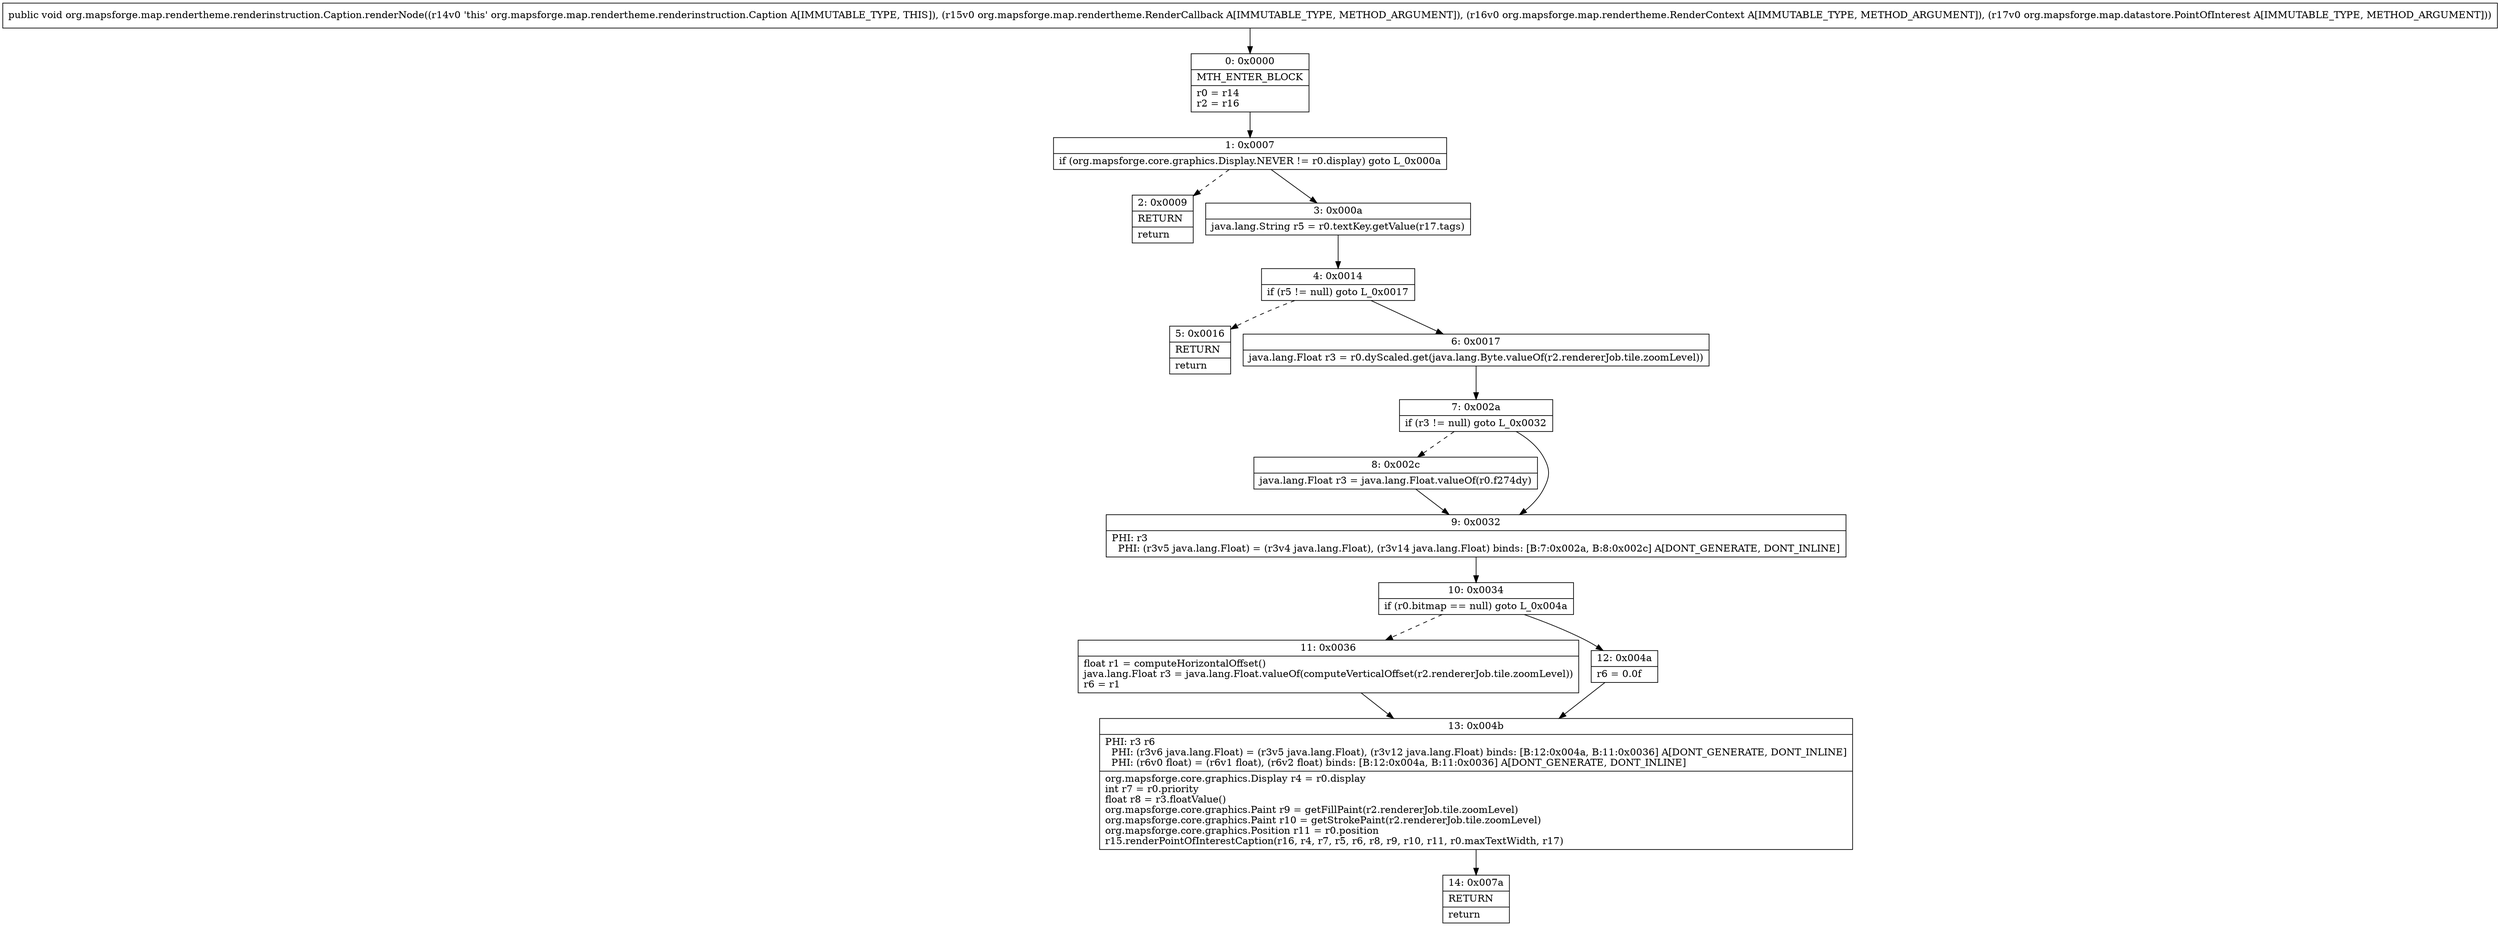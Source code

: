 digraph "CFG fororg.mapsforge.map.rendertheme.renderinstruction.Caption.renderNode(Lorg\/mapsforge\/map\/rendertheme\/RenderCallback;Lorg\/mapsforge\/map\/rendertheme\/RenderContext;Lorg\/mapsforge\/map\/datastore\/PointOfInterest;)V" {
Node_0 [shape=record,label="{0\:\ 0x0000|MTH_ENTER_BLOCK\l|r0 = r14\lr2 = r16\l}"];
Node_1 [shape=record,label="{1\:\ 0x0007|if (org.mapsforge.core.graphics.Display.NEVER != r0.display) goto L_0x000a\l}"];
Node_2 [shape=record,label="{2\:\ 0x0009|RETURN\l|return\l}"];
Node_3 [shape=record,label="{3\:\ 0x000a|java.lang.String r5 = r0.textKey.getValue(r17.tags)\l}"];
Node_4 [shape=record,label="{4\:\ 0x0014|if (r5 != null) goto L_0x0017\l}"];
Node_5 [shape=record,label="{5\:\ 0x0016|RETURN\l|return\l}"];
Node_6 [shape=record,label="{6\:\ 0x0017|java.lang.Float r3 = r0.dyScaled.get(java.lang.Byte.valueOf(r2.rendererJob.tile.zoomLevel))\l}"];
Node_7 [shape=record,label="{7\:\ 0x002a|if (r3 != null) goto L_0x0032\l}"];
Node_8 [shape=record,label="{8\:\ 0x002c|java.lang.Float r3 = java.lang.Float.valueOf(r0.f274dy)\l}"];
Node_9 [shape=record,label="{9\:\ 0x0032|PHI: r3 \l  PHI: (r3v5 java.lang.Float) = (r3v4 java.lang.Float), (r3v14 java.lang.Float) binds: [B:7:0x002a, B:8:0x002c] A[DONT_GENERATE, DONT_INLINE]\l}"];
Node_10 [shape=record,label="{10\:\ 0x0034|if (r0.bitmap == null) goto L_0x004a\l}"];
Node_11 [shape=record,label="{11\:\ 0x0036|float r1 = computeHorizontalOffset()\ljava.lang.Float r3 = java.lang.Float.valueOf(computeVerticalOffset(r2.rendererJob.tile.zoomLevel))\lr6 = r1\l}"];
Node_12 [shape=record,label="{12\:\ 0x004a|r6 = 0.0f\l}"];
Node_13 [shape=record,label="{13\:\ 0x004b|PHI: r3 r6 \l  PHI: (r3v6 java.lang.Float) = (r3v5 java.lang.Float), (r3v12 java.lang.Float) binds: [B:12:0x004a, B:11:0x0036] A[DONT_GENERATE, DONT_INLINE]\l  PHI: (r6v0 float) = (r6v1 float), (r6v2 float) binds: [B:12:0x004a, B:11:0x0036] A[DONT_GENERATE, DONT_INLINE]\l|org.mapsforge.core.graphics.Display r4 = r0.display\lint r7 = r0.priority\lfloat r8 = r3.floatValue()\lorg.mapsforge.core.graphics.Paint r9 = getFillPaint(r2.rendererJob.tile.zoomLevel)\lorg.mapsforge.core.graphics.Paint r10 = getStrokePaint(r2.rendererJob.tile.zoomLevel)\lorg.mapsforge.core.graphics.Position r11 = r0.position\lr15.renderPointOfInterestCaption(r16, r4, r7, r5, r6, r8, r9, r10, r11, r0.maxTextWidth, r17)\l}"];
Node_14 [shape=record,label="{14\:\ 0x007a|RETURN\l|return\l}"];
MethodNode[shape=record,label="{public void org.mapsforge.map.rendertheme.renderinstruction.Caption.renderNode((r14v0 'this' org.mapsforge.map.rendertheme.renderinstruction.Caption A[IMMUTABLE_TYPE, THIS]), (r15v0 org.mapsforge.map.rendertheme.RenderCallback A[IMMUTABLE_TYPE, METHOD_ARGUMENT]), (r16v0 org.mapsforge.map.rendertheme.RenderContext A[IMMUTABLE_TYPE, METHOD_ARGUMENT]), (r17v0 org.mapsforge.map.datastore.PointOfInterest A[IMMUTABLE_TYPE, METHOD_ARGUMENT])) }"];
MethodNode -> Node_0;
Node_0 -> Node_1;
Node_1 -> Node_2[style=dashed];
Node_1 -> Node_3;
Node_3 -> Node_4;
Node_4 -> Node_5[style=dashed];
Node_4 -> Node_6;
Node_6 -> Node_7;
Node_7 -> Node_8[style=dashed];
Node_7 -> Node_9;
Node_8 -> Node_9;
Node_9 -> Node_10;
Node_10 -> Node_11[style=dashed];
Node_10 -> Node_12;
Node_11 -> Node_13;
Node_12 -> Node_13;
Node_13 -> Node_14;
}

